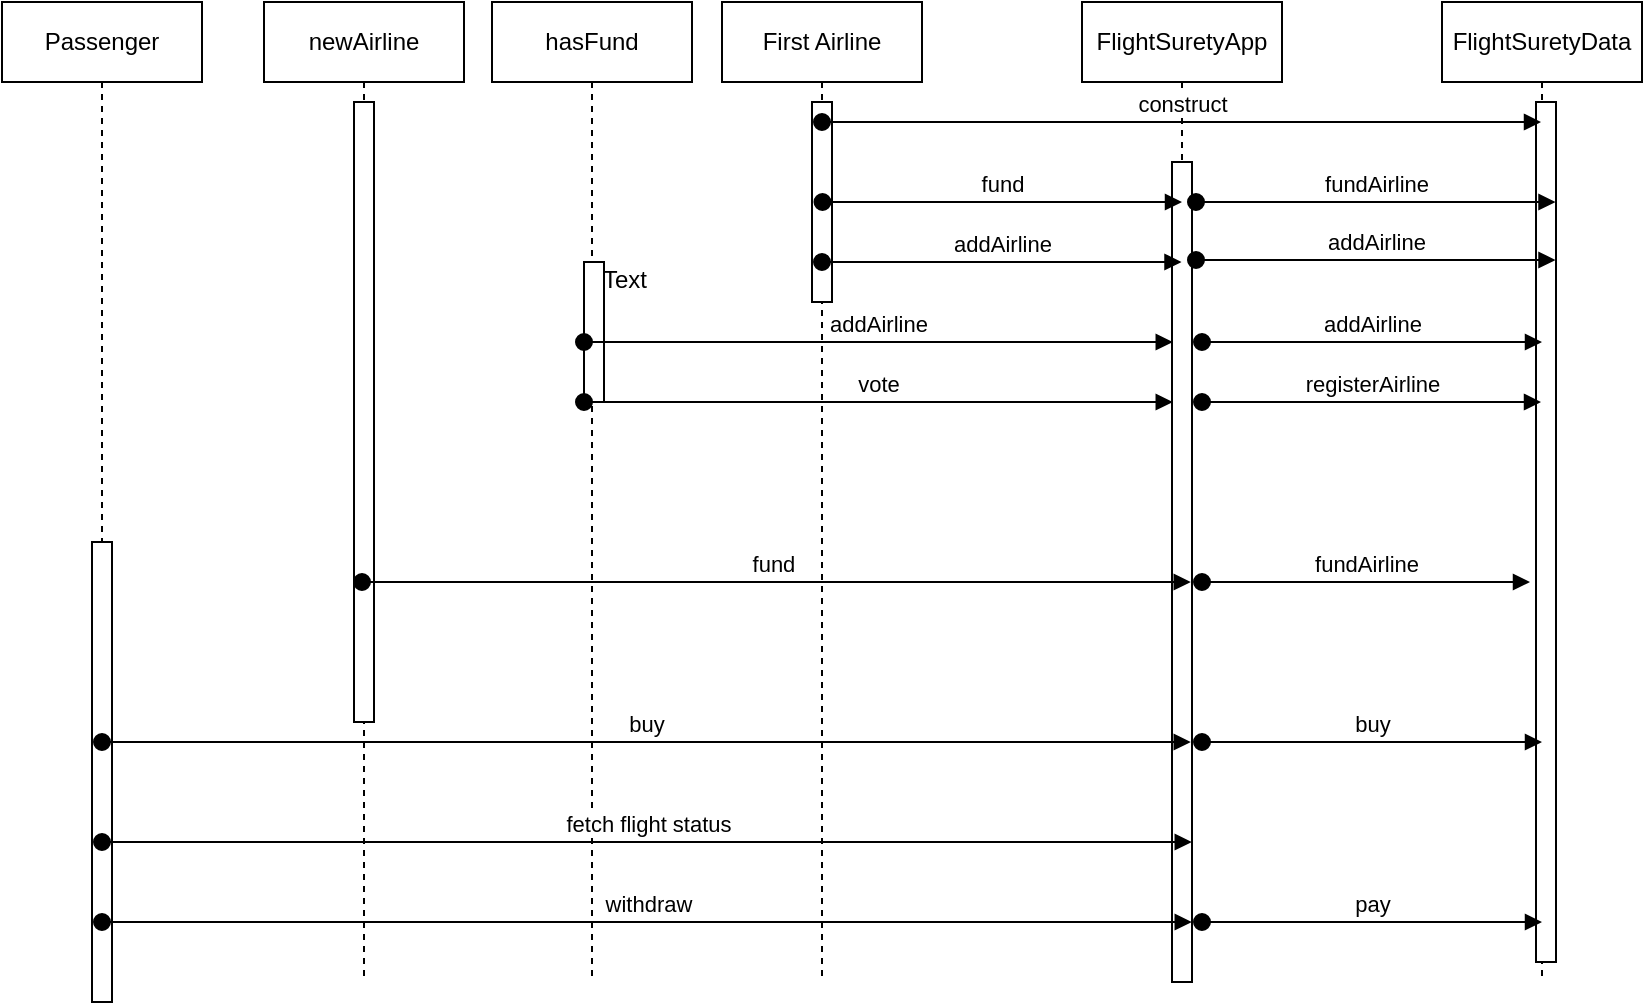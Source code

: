 <mxfile version="13.0.2" type="device"><diagram id="8loamGFjL4yTmwE9kwFb" name="Page-1"><mxGraphModel dx="1426" dy="724" grid="1" gridSize="10" guides="1" tooltips="1" connect="1" arrows="1" fold="1" page="1" pageScale="1" pageWidth="827" pageHeight="1169" math="0" shadow="0"><root><mxCell id="0"/><mxCell id="1" parent="0"/><mxCell id="QAS9uFI8DVH7Pb_N7E5p-10" value="FlightSuretyData" style="shape=umlLifeline;perimeter=lifelinePerimeter;whiteSpace=wrap;html=1;container=1;collapsible=0;recursiveResize=0;outlineConnect=0;" parent="1" vertex="1"><mxGeometry x="770" y="190" width="100" height="490" as="geometry"/></mxCell><mxCell id="QAS9uFI8DVH7Pb_N7E5p-40" value="" style="html=1;points=[];perimeter=orthogonalPerimeter;" parent="1" vertex="1"><mxGeometry x="817" y="240" width="10" height="430" as="geometry"/></mxCell><mxCell id="QAS9uFI8DVH7Pb_N7E5p-6" value="Passenger" style="shape=umlLifeline;perimeter=lifelinePerimeter;whiteSpace=wrap;html=1;container=1;collapsible=0;recursiveResize=0;outlineConnect=0;" parent="1" vertex="1"><mxGeometry x="50" y="190" width="100" height="490" as="geometry"/></mxCell><mxCell id="QAS9uFI8DVH7Pb_N7E5p-11" value="" style="html=1;points=[];perimeter=orthogonalPerimeter;" parent="QAS9uFI8DVH7Pb_N7E5p-6" vertex="1"><mxGeometry x="45" y="270" width="10" height="230" as="geometry"/></mxCell><mxCell id="QAS9uFI8DVH7Pb_N7E5p-7" value="newAirline" style="shape=umlLifeline;perimeter=lifelinePerimeter;whiteSpace=wrap;html=1;container=1;collapsible=0;recursiveResize=0;outlineConnect=0;" parent="1" vertex="1"><mxGeometry x="181" y="190" width="100" height="490" as="geometry"/></mxCell><mxCell id="QAS9uFI8DVH7Pb_N7E5p-25" value="" style="html=1;points=[];perimeter=orthogonalPerimeter;" parent="QAS9uFI8DVH7Pb_N7E5p-7" vertex="1"><mxGeometry x="45" y="50" width="10" height="310" as="geometry"/></mxCell><mxCell id="C0EU-St-nu_GFN_Ugjjl-19" value="hasFund" style="shape=umlLifeline;perimeter=lifelinePerimeter;whiteSpace=wrap;html=1;container=1;collapsible=0;recursiveResize=0;outlineConnect=0;" parent="1" vertex="1"><mxGeometry x="295" y="190" width="100" height="490" as="geometry"/></mxCell><mxCell id="C0EU-St-nu_GFN_Ugjjl-20" value="" style="html=1;points=[];perimeter=orthogonalPerimeter;" parent="C0EU-St-nu_GFN_Ugjjl-19" vertex="1"><mxGeometry x="46" y="130" width="10" height="70" as="geometry"/></mxCell><mxCell id="QAS9uFI8DVH7Pb_N7E5p-8" value="First Airline" style="shape=umlLifeline;perimeter=lifelinePerimeter;whiteSpace=wrap;html=1;container=1;collapsible=0;recursiveResize=0;outlineConnect=0;" parent="1" vertex="1"><mxGeometry x="410" y="190" width="100" height="490" as="geometry"/></mxCell><mxCell id="QAS9uFI8DVH7Pb_N7E5p-39" value="" style="html=1;points=[];perimeter=orthogonalPerimeter;" parent="QAS9uFI8DVH7Pb_N7E5p-8" vertex="1"><mxGeometry x="45" y="50" width="10" height="100" as="geometry"/></mxCell><mxCell id="QAS9uFI8DVH7Pb_N7E5p-9" value="FlightSuretyApp" style="shape=umlLifeline;perimeter=lifelinePerimeter;whiteSpace=wrap;html=1;container=1;collapsible=0;recursiveResize=0;outlineConnect=0;" parent="1" vertex="1"><mxGeometry x="590" y="190" width="100" height="490" as="geometry"/></mxCell><mxCell id="QAS9uFI8DVH7Pb_N7E5p-36" value="" style="html=1;points=[];perimeter=orthogonalPerimeter;" parent="QAS9uFI8DVH7Pb_N7E5p-9" vertex="1"><mxGeometry x="45" y="80" width="10" height="410" as="geometry"/></mxCell><mxCell id="C0EU-St-nu_GFN_Ugjjl-5" value="construct" style="html=1;verticalAlign=bottom;startArrow=oval;startFill=1;endArrow=block;startSize=8;" parent="1" target="QAS9uFI8DVH7Pb_N7E5p-10" edge="1"><mxGeometry width="60" relative="1" as="geometry"><mxPoint x="460" y="250" as="sourcePoint"/><mxPoint x="530" y="250" as="targetPoint"/></mxGeometry></mxCell><mxCell id="C0EU-St-nu_GFN_Ugjjl-7" value="fund" style="html=1;verticalAlign=bottom;startArrow=oval;startFill=1;endArrow=block;startSize=8;" parent="1" edge="1"><mxGeometry width="60" relative="1" as="geometry"><mxPoint x="460.25" y="290" as="sourcePoint"/><mxPoint x="640" y="290" as="targetPoint"/></mxGeometry></mxCell><mxCell id="C0EU-St-nu_GFN_Ugjjl-9" value="addAirline" style="html=1;verticalAlign=bottom;startArrow=oval;startFill=1;endArrow=block;startSize=8;" parent="1" edge="1"><mxGeometry width="60" relative="1" as="geometry"><mxPoint x="460" y="320" as="sourcePoint"/><mxPoint x="639.75" y="320" as="targetPoint"/></mxGeometry></mxCell><mxCell id="C0EU-St-nu_GFN_Ugjjl-10" value="fundAirline" style="html=1;verticalAlign=bottom;startArrow=oval;startFill=1;endArrow=block;startSize=8;" parent="1" edge="1"><mxGeometry width="60" relative="1" as="geometry"><mxPoint x="647" y="290" as="sourcePoint"/><mxPoint x="826.75" y="290" as="targetPoint"/></mxGeometry></mxCell><mxCell id="C0EU-St-nu_GFN_Ugjjl-12" value="Text" style="text;html=1;align=center;verticalAlign=middle;resizable=0;points=[];autosize=1;" parent="1" vertex="1"><mxGeometry x="341" y="319" width="40" height="20" as="geometry"/></mxCell><mxCell id="C0EU-St-nu_GFN_Ugjjl-22" value="addAirline" style="html=1;verticalAlign=bottom;startArrow=oval;startFill=1;endArrow=block;startSize=8;" parent="1" edge="1"><mxGeometry width="60" relative="1" as="geometry"><mxPoint x="341" y="360" as="sourcePoint"/><mxPoint x="635.38" y="360" as="targetPoint"/></mxGeometry></mxCell><mxCell id="C0EU-St-nu_GFN_Ugjjl-24" value="vote" style="html=1;verticalAlign=bottom;startArrow=oval;startFill=1;endArrow=block;startSize=8;" parent="1" edge="1"><mxGeometry width="60" relative="1" as="geometry"><mxPoint x="341" y="390" as="sourcePoint"/><mxPoint x="635.38" y="390" as="targetPoint"/></mxGeometry></mxCell><mxCell id="C0EU-St-nu_GFN_Ugjjl-26" value="fund&amp;nbsp;" style="html=1;verticalAlign=bottom;startArrow=oval;startFill=1;endArrow=block;startSize=8;" parent="1" edge="1"><mxGeometry width="60" relative="1" as="geometry"><mxPoint x="230" y="480" as="sourcePoint"/><mxPoint x="644.38" y="480" as="targetPoint"/></mxGeometry></mxCell><mxCell id="C0EU-St-nu_GFN_Ugjjl-27" value="buy" style="html=1;verticalAlign=bottom;startArrow=oval;startFill=1;endArrow=block;startSize=8;" parent="1" source="QAS9uFI8DVH7Pb_N7E5p-6" edge="1"><mxGeometry width="60" relative="1" as="geometry"><mxPoint x="230" y="560" as="sourcePoint"/><mxPoint x="644.38" y="560" as="targetPoint"/></mxGeometry></mxCell><mxCell id="C0EU-St-nu_GFN_Ugjjl-28" value="fetch flight status" style="html=1;verticalAlign=bottom;startArrow=oval;startFill=1;endArrow=block;startSize=8;" parent="1" edge="1"><mxGeometry width="60" relative="1" as="geometry"><mxPoint x="100" y="610" as="sourcePoint"/><mxPoint x="644.88" y="610" as="targetPoint"/></mxGeometry></mxCell><mxCell id="C0EU-St-nu_GFN_Ugjjl-29" value="withdraw" style="html=1;verticalAlign=bottom;startArrow=oval;startFill=1;endArrow=block;startSize=8;" parent="1" edge="1"><mxGeometry width="60" relative="1" as="geometry"><mxPoint x="100" y="650" as="sourcePoint"/><mxPoint x="644.88" y="650" as="targetPoint"/></mxGeometry></mxCell><mxCell id="C0EU-St-nu_GFN_Ugjjl-30" value="addAirline" style="html=1;verticalAlign=bottom;startArrow=oval;startFill=1;endArrow=block;startSize=8;" parent="1" edge="1"><mxGeometry width="60" relative="1" as="geometry"><mxPoint x="647" y="319" as="sourcePoint"/><mxPoint x="826.75" y="319" as="targetPoint"/></mxGeometry></mxCell><mxCell id="C0EU-St-nu_GFN_Ugjjl-31" value="addAirline" style="html=1;verticalAlign=bottom;startArrow=oval;startFill=1;endArrow=block;startSize=8;" parent="1" edge="1"><mxGeometry width="60" relative="1" as="geometry"><mxPoint x="650" y="360" as="sourcePoint"/><mxPoint x="820" y="360" as="targetPoint"/></mxGeometry></mxCell><mxCell id="C0EU-St-nu_GFN_Ugjjl-32" value="registerAirline" style="html=1;verticalAlign=bottom;startArrow=oval;startFill=1;endArrow=block;startSize=8;" parent="1" target="QAS9uFI8DVH7Pb_N7E5p-10" edge="1"><mxGeometry width="60" relative="1" as="geometry"><mxPoint x="650" y="390" as="sourcePoint"/><mxPoint x="944.38" y="390" as="targetPoint"/></mxGeometry></mxCell><mxCell id="C0EU-St-nu_GFN_Ugjjl-35" value="fundAirline" style="html=1;verticalAlign=bottom;startArrow=oval;startFill=1;endArrow=block;startSize=8;" parent="1" edge="1"><mxGeometry width="60" relative="1" as="geometry"><mxPoint x="650" y="480" as="sourcePoint"/><mxPoint x="814" y="480" as="targetPoint"/></mxGeometry></mxCell><mxCell id="C0EU-St-nu_GFN_Ugjjl-36" value="buy" style="html=1;verticalAlign=bottom;startArrow=oval;startFill=1;endArrow=block;startSize=8;" parent="1" edge="1"><mxGeometry width="60" relative="1" as="geometry"><mxPoint x="650" y="560" as="sourcePoint"/><mxPoint x="820" y="560" as="targetPoint"/></mxGeometry></mxCell><mxCell id="C0EU-St-nu_GFN_Ugjjl-38" value="pay" style="html=1;verticalAlign=bottom;startArrow=oval;startFill=1;endArrow=block;startSize=8;" parent="1" edge="1"><mxGeometry width="60" relative="1" as="geometry"><mxPoint x="650" y="650" as="sourcePoint"/><mxPoint x="820" y="650" as="targetPoint"/></mxGeometry></mxCell></root></mxGraphModel></diagram></mxfile>